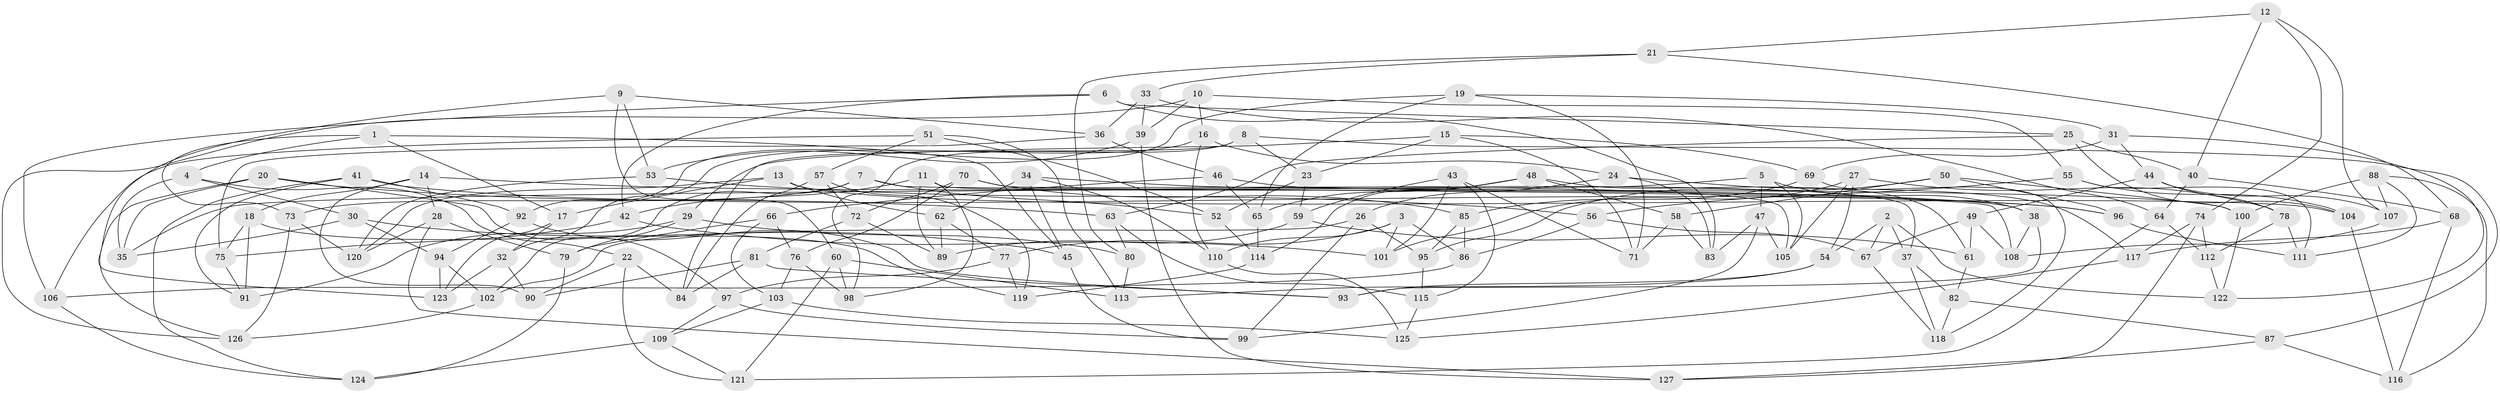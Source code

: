 // Generated by graph-tools (version 1.1) at 2025/38/03/09/25 02:38:01]
// undirected, 127 vertices, 254 edges
graph export_dot {
graph [start="1"]
  node [color=gray90,style=filled];
  1;
  2;
  3;
  4;
  5;
  6;
  7;
  8;
  9;
  10;
  11;
  12;
  13;
  14;
  15;
  16;
  17;
  18;
  19;
  20;
  21;
  22;
  23;
  24;
  25;
  26;
  27;
  28;
  29;
  30;
  31;
  32;
  33;
  34;
  35;
  36;
  37;
  38;
  39;
  40;
  41;
  42;
  43;
  44;
  45;
  46;
  47;
  48;
  49;
  50;
  51;
  52;
  53;
  54;
  55;
  56;
  57;
  58;
  59;
  60;
  61;
  62;
  63;
  64;
  65;
  66;
  67;
  68;
  69;
  70;
  71;
  72;
  73;
  74;
  75;
  76;
  77;
  78;
  79;
  80;
  81;
  82;
  83;
  84;
  85;
  86;
  87;
  88;
  89;
  90;
  91;
  92;
  93;
  94;
  95;
  96;
  97;
  98;
  99;
  100;
  101;
  102;
  103;
  104;
  105;
  106;
  107;
  108;
  109;
  110;
  111;
  112;
  113;
  114;
  115;
  116;
  117;
  118;
  119;
  120;
  121;
  122;
  123;
  124;
  125;
  126;
  127;
  1 -- 4;
  1 -- 73;
  1 -- 17;
  1 -- 45;
  2 -- 122;
  2 -- 37;
  2 -- 54;
  2 -- 67;
  3 -- 101;
  3 -- 77;
  3 -- 110;
  3 -- 86;
  4 -- 22;
  4 -- 35;
  4 -- 30;
  5 -- 105;
  5 -- 38;
  5 -- 35;
  5 -- 47;
  6 -- 106;
  6 -- 25;
  6 -- 83;
  6 -- 42;
  7 -- 108;
  7 -- 73;
  7 -- 52;
  7 -- 102;
  8 -- 23;
  8 -- 87;
  8 -- 84;
  8 -- 98;
  9 -- 36;
  9 -- 53;
  9 -- 123;
  9 -- 60;
  10 -- 126;
  10 -- 55;
  10 -- 39;
  10 -- 16;
  11 -- 37;
  11 -- 98;
  11 -- 89;
  11 -- 42;
  12 -- 40;
  12 -- 107;
  12 -- 74;
  12 -- 21;
  13 -- 120;
  13 -- 62;
  13 -- 104;
  13 -- 17;
  14 -- 96;
  14 -- 18;
  14 -- 90;
  14 -- 28;
  15 -- 69;
  15 -- 71;
  15 -- 23;
  15 -- 29;
  16 -- 110;
  16 -- 32;
  16 -- 24;
  17 -- 123;
  17 -- 32;
  18 -- 75;
  18 -- 91;
  18 -- 119;
  19 -- 71;
  19 -- 31;
  19 -- 92;
  19 -- 65;
  20 -- 63;
  20 -- 35;
  20 -- 97;
  20 -- 126;
  21 -- 80;
  21 -- 68;
  21 -- 33;
  22 -- 90;
  22 -- 84;
  22 -- 121;
  23 -- 52;
  23 -- 59;
  24 -- 117;
  24 -- 83;
  24 -- 26;
  25 -- 40;
  25 -- 104;
  25 -- 63;
  26 -- 99;
  26 -- 102;
  26 -- 95;
  27 -- 78;
  27 -- 105;
  27 -- 54;
  27 -- 101;
  28 -- 120;
  28 -- 79;
  28 -- 127;
  29 -- 80;
  29 -- 79;
  29 -- 91;
  30 -- 35;
  30 -- 94;
  30 -- 45;
  31 -- 69;
  31 -- 122;
  31 -- 44;
  32 -- 123;
  32 -- 90;
  33 -- 64;
  33 -- 36;
  33 -- 39;
  34 -- 62;
  34 -- 38;
  34 -- 110;
  34 -- 45;
  36 -- 75;
  36 -- 46;
  37 -- 82;
  37 -- 118;
  38 -- 93;
  38 -- 108;
  39 -- 53;
  39 -- 127;
  40 -- 68;
  40 -- 64;
  41 -- 96;
  41 -- 124;
  41 -- 91;
  41 -- 92;
  42 -- 75;
  42 -- 101;
  43 -- 101;
  43 -- 115;
  43 -- 59;
  43 -- 71;
  44 -- 78;
  44 -- 49;
  44 -- 107;
  45 -- 99;
  46 -- 65;
  46 -- 66;
  46 -- 100;
  47 -- 99;
  47 -- 105;
  47 -- 83;
  48 -- 114;
  48 -- 61;
  48 -- 58;
  48 -- 65;
  49 -- 108;
  49 -- 61;
  49 -- 67;
  50 -- 95;
  50 -- 58;
  50 -- 100;
  50 -- 96;
  51 -- 113;
  51 -- 57;
  51 -- 106;
  51 -- 52;
  52 -- 114;
  53 -- 120;
  53 -- 56;
  54 -- 93;
  54 -- 113;
  55 -- 111;
  55 -- 104;
  55 -- 56;
  56 -- 67;
  56 -- 86;
  57 -- 84;
  57 -- 72;
  57 -- 119;
  58 -- 71;
  58 -- 83;
  59 -- 89;
  59 -- 61;
  60 -- 98;
  60 -- 113;
  60 -- 121;
  61 -- 82;
  62 -- 89;
  62 -- 77;
  63 -- 115;
  63 -- 80;
  64 -- 121;
  64 -- 112;
  65 -- 114;
  66 -- 103;
  66 -- 79;
  66 -- 76;
  67 -- 118;
  68 -- 116;
  68 -- 117;
  69 -- 118;
  69 -- 85;
  70 -- 105;
  70 -- 72;
  70 -- 85;
  70 -- 76;
  72 -- 89;
  72 -- 81;
  73 -- 126;
  73 -- 120;
  74 -- 112;
  74 -- 117;
  74 -- 127;
  75 -- 91;
  76 -- 98;
  76 -- 103;
  77 -- 97;
  77 -- 119;
  78 -- 111;
  78 -- 112;
  79 -- 124;
  80 -- 113;
  81 -- 84;
  81 -- 90;
  81 -- 93;
  82 -- 87;
  82 -- 118;
  85 -- 86;
  85 -- 95;
  86 -- 106;
  87 -- 127;
  87 -- 116;
  88 -- 116;
  88 -- 111;
  88 -- 107;
  88 -- 100;
  92 -- 94;
  92 -- 93;
  94 -- 102;
  94 -- 123;
  95 -- 115;
  96 -- 111;
  97 -- 99;
  97 -- 109;
  100 -- 122;
  102 -- 126;
  103 -- 109;
  103 -- 125;
  104 -- 116;
  106 -- 124;
  107 -- 108;
  109 -- 124;
  109 -- 121;
  110 -- 125;
  112 -- 122;
  114 -- 119;
  115 -- 125;
  117 -- 125;
}
